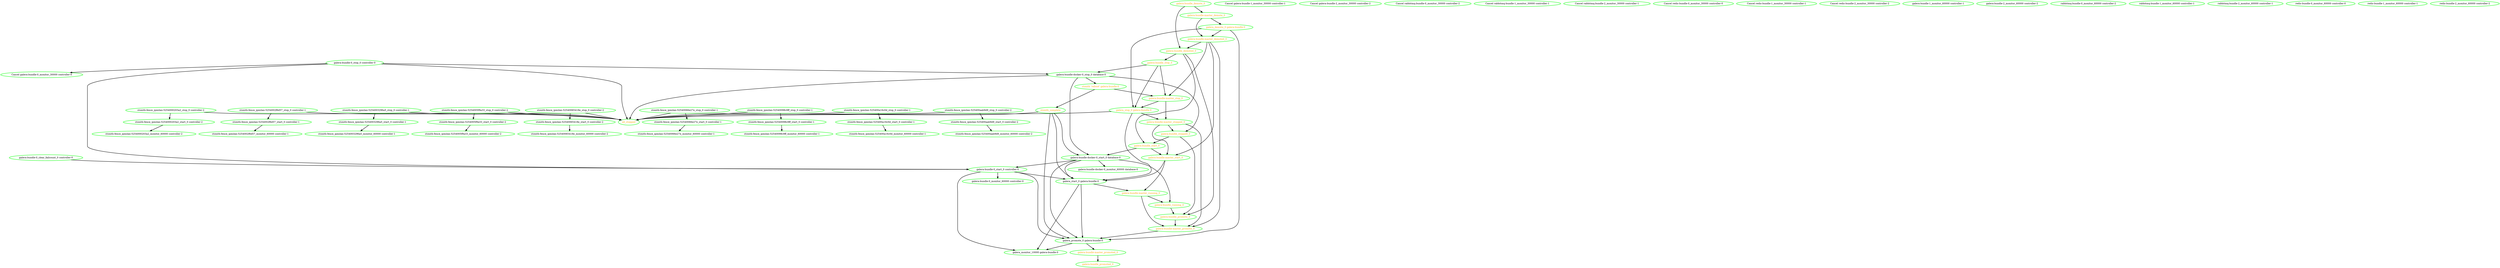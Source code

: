 digraph "g" {
"Cancel galera-bundle-0_monitor_30000 controller-0" [ style=bold color="green" fontcolor="black"]
"Cancel galera-bundle-1_monitor_30000 controller-1" [ style=bold color="green" fontcolor="black"]
"Cancel galera-bundle-2_monitor_30000 controller-2" [ style=bold color="green" fontcolor="black"]
"Cancel rabbitmq-bundle-0_monitor_30000 controller-2" [ style=bold color="green" fontcolor="black"]
"Cancel rabbitmq-bundle-1_monitor_30000 controller-1" [ style=bold color="green" fontcolor="black"]
"Cancel rabbitmq-bundle-2_monitor_30000 controller-1" [ style=bold color="green" fontcolor="black"]
"Cancel redis-bundle-0_monitor_30000 controller-0" [ style=bold color="green" fontcolor="black"]
"Cancel redis-bundle-1_monitor_30000 controller-1" [ style=bold color="green" fontcolor="black"]
"Cancel redis-bundle-2_monitor_30000 controller-2" [ style=bold color="green" fontcolor="black"]
"all_stopped" [ style=bold color="green" fontcolor="orange"]
"galera-bundle-0_clear_failcount_0 controller-0" -> "galera-bundle-0_start_0 controller-0" [ style = bold]
"galera-bundle-0_clear_failcount_0 controller-0" [ style=bold color="green" fontcolor="black"]
"galera-bundle-0_monitor_60000 controller-0" [ style=bold color="green" fontcolor="black"]
"galera-bundle-0_start_0 controller-0" -> "galera-bundle-0_monitor_60000 controller-0" [ style = bold]
"galera-bundle-0_start_0 controller-0" -> "galera_monitor_10000 galera-bundle-0" [ style = bold]
"galera-bundle-0_start_0 controller-0" -> "galera_promote_0 galera-bundle-0" [ style = bold]
"galera-bundle-0_start_0 controller-0" -> "galera_start_0 galera-bundle-0" [ style = bold]
"galera-bundle-0_start_0 controller-0" [ style=bold color="green" fontcolor="black"]
"galera-bundle-0_stop_0 controller-0" -> "Cancel galera-bundle-0_monitor_30000 controller-0" [ style = bold]
"galera-bundle-0_stop_0 controller-0" -> "all_stopped" [ style = bold]
"galera-bundle-0_stop_0 controller-0" -> "galera-bundle-0_start_0 controller-0" [ style = bold]
"galera-bundle-0_stop_0 controller-0" -> "galera-bundle-docker-0_stop_0 database-0" [ style = bold]
"galera-bundle-0_stop_0 controller-0" [ style=bold color="green" fontcolor="black"]
"galera-bundle-1_monitor_60000 controller-1" [ style=bold color="green" fontcolor="black"]
"galera-bundle-2_monitor_60000 controller-2" [ style=bold color="green" fontcolor="black"]
"galera-bundle-docker-0_monitor_60000 database-0" [ style=bold color="green" fontcolor="black"]
"galera-bundle-docker-0_start_0 database-0" -> "galera-bundle-0_start_0 controller-0" [ style = bold]
"galera-bundle-docker-0_start_0 database-0" -> "galera-bundle-docker-0_monitor_60000 database-0" [ style = bold]
"galera-bundle-docker-0_start_0 database-0" -> "galera-bundle_running_0" [ style = bold]
"galera-bundle-docker-0_start_0 database-0" -> "galera_promote_0 galera-bundle-0" [ style = bold]
"galera-bundle-docker-0_start_0 database-0" -> "galera_start_0 galera-bundle-0" [ style = bold]
"galera-bundle-docker-0_start_0 database-0" [ style=bold color="green" fontcolor="black"]
"galera-bundle-docker-0_stop_0 database-0" -> "all_stopped" [ style = bold]
"galera-bundle-docker-0_stop_0 database-0" -> "galera-bundle-docker-0_start_0 database-0" [ style = bold]
"galera-bundle-docker-0_stop_0 database-0" -> "galera-bundle_stopped_0" [ style = bold]
"galera-bundle-docker-0_stop_0 database-0" -> "stonith 'reboot' galera-bundle-0" [ style = bold]
"galera-bundle-docker-0_stop_0 database-0" [ style=bold color="green" fontcolor="black"]
"galera-bundle-master_demote_0" -> "galera-bundle-master_demoted_0" [ style = bold]
"galera-bundle-master_demote_0" -> "galera_demote_0 galera-bundle-0" [ style = bold]
"galera-bundle-master_demote_0" [ style=bold color="green" fontcolor="orange"]
"galera-bundle-master_demoted_0" -> "galera-bundle-master_promote_0" [ style = bold]
"galera-bundle-master_demoted_0" -> "galera-bundle-master_start_0" [ style = bold]
"galera-bundle-master_demoted_0" -> "galera-bundle-master_stop_0" [ style = bold]
"galera-bundle-master_demoted_0" -> "galera-bundle_demoted_0" [ style = bold]
"galera-bundle-master_demoted_0" [ style=bold color="green" fontcolor="orange"]
"galera-bundle-master_promote_0" -> "galera_promote_0 galera-bundle-0" [ style = bold]
"galera-bundle-master_promote_0" [ style=bold color="green" fontcolor="orange"]
"galera-bundle-master_promoted_0" -> "galera-bundle_promoted_0" [ style = bold]
"galera-bundle-master_promoted_0" [ style=bold color="green" fontcolor="orange"]
"galera-bundle-master_running_0" -> "galera-bundle-master_promote_0" [ style = bold]
"galera-bundle-master_running_0" -> "galera-bundle_running_0" [ style = bold]
"galera-bundle-master_running_0" [ style=bold color="green" fontcolor="orange"]
"galera-bundle-master_start_0" -> "galera-bundle-master_running_0" [ style = bold]
"galera-bundle-master_start_0" -> "galera_start_0 galera-bundle-0" [ style = bold]
"galera-bundle-master_start_0" [ style=bold color="green" fontcolor="orange"]
"galera-bundle-master_stop_0" -> "galera-bundle-master_stopped_0" [ style = bold]
"galera-bundle-master_stop_0" -> "galera_stop_0 galera-bundle-0" [ style = bold]
"galera-bundle-master_stop_0" [ style=bold color="green" fontcolor="orange"]
"galera-bundle-master_stopped_0" -> "galera-bundle-master_promote_0" [ style = bold]
"galera-bundle-master_stopped_0" -> "galera-bundle-master_start_0" [ style = bold]
"galera-bundle-master_stopped_0" -> "galera-bundle_stopped_0" [ style = bold]
"galera-bundle-master_stopped_0" [ style=bold color="green" fontcolor="orange"]
"galera-bundle_demote_0" -> "galera-bundle-master_demote_0" [ style = bold]
"galera-bundle_demote_0" -> "galera-bundle_demoted_0" [ style = bold]
"galera-bundle_demote_0" [ style=bold color="green" fontcolor="orange"]
"galera-bundle_demoted_0" -> "galera-bundle_promote_0" [ style = bold]
"galera-bundle_demoted_0" -> "galera-bundle_start_0" [ style = bold]
"galera-bundle_demoted_0" -> "galera-bundle_stop_0" [ style = bold]
"galera-bundle_demoted_0" [ style=bold color="green" fontcolor="orange"]
"galera-bundle_promote_0" -> "galera-bundle-master_promote_0" [ style = bold]
"galera-bundle_promote_0" [ style=bold color="green" fontcolor="orange"]
"galera-bundle_promoted_0" [ style=bold color="green" fontcolor="orange"]
"galera-bundle_running_0" -> "galera-bundle_promote_0" [ style = bold]
"galera-bundle_running_0" [ style=bold color="green" fontcolor="orange"]
"galera-bundle_start_0" -> "galera-bundle-docker-0_start_0 database-0" [ style = bold]
"galera-bundle_start_0" -> "galera-bundle-master_start_0" [ style = bold]
"galera-bundle_start_0" [ style=bold color="green" fontcolor="orange"]
"galera-bundle_stop_0" -> "galera-bundle-docker-0_stop_0 database-0" [ style = bold]
"galera-bundle_stop_0" -> "galera-bundle-master_stop_0" [ style = bold]
"galera-bundle_stop_0" -> "galera_stop_0 galera-bundle-0" [ style = bold]
"galera-bundle_stop_0" [ style=bold color="green" fontcolor="orange"]
"galera-bundle_stopped_0" -> "galera-bundle_promote_0" [ style = bold]
"galera-bundle_stopped_0" -> "galera-bundle_start_0" [ style = bold]
"galera-bundle_stopped_0" [ style=bold color="green" fontcolor="orange"]
"galera_demote_0 galera-bundle-0" -> "galera-bundle-master_demoted_0" [ style = bold]
"galera_demote_0 galera-bundle-0" -> "galera_promote_0 galera-bundle-0" [ style = bold]
"galera_demote_0 galera-bundle-0" -> "galera_stop_0 galera-bundle-0" [ style = bold]
"galera_demote_0 galera-bundle-0" [ style=bold color="green" fontcolor="orange"]
"galera_monitor_10000 galera-bundle-0" [ style=bold color="green" fontcolor="black"]
"galera_promote_0 galera-bundle-0" -> "galera-bundle-master_promoted_0" [ style = bold]
"galera_promote_0 galera-bundle-0" -> "galera_monitor_10000 galera-bundle-0" [ style = bold]
"galera_promote_0 galera-bundle-0" [ style=bold color="green" fontcolor="black"]
"galera_start_0 galera-bundle-0" -> "galera-bundle-master_running_0" [ style = bold]
"galera_start_0 galera-bundle-0" -> "galera_monitor_10000 galera-bundle-0" [ style = bold]
"galera_start_0 galera-bundle-0" -> "galera_promote_0 galera-bundle-0" [ style = bold]
"galera_start_0 galera-bundle-0" [ style=bold color="green" fontcolor="black"]
"galera_stop_0 galera-bundle-0" -> "all_stopped" [ style = bold]
"galera_stop_0 galera-bundle-0" -> "galera-bundle-master_stopped_0" [ style = bold]
"galera_stop_0 galera-bundle-0" -> "galera_start_0 galera-bundle-0" [ style = bold]
"galera_stop_0 galera-bundle-0" [ style=bold color="green" fontcolor="orange"]
"rabbitmq-bundle-0_monitor_60000 controller-2" [ style=bold color="green" fontcolor="black"]
"rabbitmq-bundle-1_monitor_60000 controller-1" [ style=bold color="green" fontcolor="black"]
"rabbitmq-bundle-2_monitor_60000 controller-1" [ style=bold color="green" fontcolor="black"]
"redis-bundle-0_monitor_60000 controller-0" [ style=bold color="green" fontcolor="black"]
"redis-bundle-1_monitor_60000 controller-1" [ style=bold color="green" fontcolor="black"]
"redis-bundle-2_monitor_60000 controller-2" [ style=bold color="green" fontcolor="black"]
"stonith 'reboot' galera-bundle-0" -> "galera-bundle-master_stop_0" [ style = bold]
"stonith 'reboot' galera-bundle-0" -> "stonith_complete" [ style = bold]
"stonith 'reboot' galera-bundle-0" [ style=bold color="green" fontcolor="orange"]
"stonith-fence_ipmilan-5254000203a2_monitor_60000 controller-2" [ style=bold color="green" fontcolor="black"]
"stonith-fence_ipmilan-5254000203a2_start_0 controller-2" -> "stonith-fence_ipmilan-5254000203a2_monitor_60000 controller-2" [ style = bold]
"stonith-fence_ipmilan-5254000203a2_start_0 controller-2" [ style=bold color="green" fontcolor="black"]
"stonith-fence_ipmilan-5254000203a2_stop_0 controller-2" -> "all_stopped" [ style = bold]
"stonith-fence_ipmilan-5254000203a2_stop_0 controller-2" -> "stonith-fence_ipmilan-5254000203a2_start_0 controller-2" [ style = bold]
"stonith-fence_ipmilan-5254000203a2_stop_0 controller-2" [ style=bold color="green" fontcolor="black"]
"stonith-fence_ipmilan-5254002f6d57_monitor_60000 controller-1" [ style=bold color="green" fontcolor="black"]
"stonith-fence_ipmilan-5254002f6d57_start_0 controller-1" -> "stonith-fence_ipmilan-5254002f6d57_monitor_60000 controller-1" [ style = bold]
"stonith-fence_ipmilan-5254002f6d57_start_0 controller-1" [ style=bold color="green" fontcolor="black"]
"stonith-fence_ipmilan-5254002f6d57_stop_0 controller-1" -> "all_stopped" [ style = bold]
"stonith-fence_ipmilan-5254002f6d57_stop_0 controller-1" -> "stonith-fence_ipmilan-5254002f6d57_start_0 controller-1" [ style = bold]
"stonith-fence_ipmilan-5254002f6d57_stop_0 controller-1" [ style=bold color="green" fontcolor="black"]
"stonith-fence_ipmilan-5254003296a5_monitor_60000 controller-1" [ style=bold color="green" fontcolor="black"]
"stonith-fence_ipmilan-5254003296a5_start_0 controller-1" -> "stonith-fence_ipmilan-5254003296a5_monitor_60000 controller-1" [ style = bold]
"stonith-fence_ipmilan-5254003296a5_start_0 controller-1" [ style=bold color="green" fontcolor="black"]
"stonith-fence_ipmilan-5254003296a5_stop_0 controller-1" -> "all_stopped" [ style = bold]
"stonith-fence_ipmilan-5254003296a5_stop_0 controller-1" -> "stonith-fence_ipmilan-5254003296a5_start_0 controller-1" [ style = bold]
"stonith-fence_ipmilan-5254003296a5_stop_0 controller-1" [ style=bold color="green" fontcolor="black"]
"stonith-fence_ipmilan-5254005f9a33_monitor_60000 controller-2" [ style=bold color="green" fontcolor="black"]
"stonith-fence_ipmilan-5254005f9a33_start_0 controller-2" -> "stonith-fence_ipmilan-5254005f9a33_monitor_60000 controller-2" [ style = bold]
"stonith-fence_ipmilan-5254005f9a33_start_0 controller-2" [ style=bold color="green" fontcolor="black"]
"stonith-fence_ipmilan-5254005f9a33_stop_0 controller-2" -> "all_stopped" [ style = bold]
"stonith-fence_ipmilan-5254005f9a33_stop_0 controller-2" -> "stonith-fence_ipmilan-5254005f9a33_start_0 controller-2" [ style = bold]
"stonith-fence_ipmilan-5254005f9a33_stop_0 controller-2" [ style=bold color="green" fontcolor="black"]
"stonith-fence_ipmilan-52540065418e_monitor_60000 controller-2" [ style=bold color="green" fontcolor="black"]
"stonith-fence_ipmilan-52540065418e_start_0 controller-2" -> "stonith-fence_ipmilan-52540065418e_monitor_60000 controller-2" [ style = bold]
"stonith-fence_ipmilan-52540065418e_start_0 controller-2" [ style=bold color="green" fontcolor="black"]
"stonith-fence_ipmilan-52540065418e_stop_0 controller-2" -> "all_stopped" [ style = bold]
"stonith-fence_ipmilan-52540065418e_stop_0 controller-2" -> "stonith-fence_ipmilan-52540065418e_start_0 controller-2" [ style = bold]
"stonith-fence_ipmilan-52540065418e_stop_0 controller-2" [ style=bold color="green" fontcolor="black"]
"stonith-fence_ipmilan-52540066e27e_monitor_60000 controller-1" [ style=bold color="green" fontcolor="black"]
"stonith-fence_ipmilan-52540066e27e_start_0 controller-1" -> "stonith-fence_ipmilan-52540066e27e_monitor_60000 controller-1" [ style = bold]
"stonith-fence_ipmilan-52540066e27e_start_0 controller-1" [ style=bold color="green" fontcolor="black"]
"stonith-fence_ipmilan-52540066e27e_stop_0 controller-1" -> "all_stopped" [ style = bold]
"stonith-fence_ipmilan-52540066e27e_stop_0 controller-1" -> "stonith-fence_ipmilan-52540066e27e_start_0 controller-1" [ style = bold]
"stonith-fence_ipmilan-52540066e27e_stop_0 controller-1" [ style=bold color="green" fontcolor="black"]
"stonith-fence_ipmilan-52540098c9ff_monitor_60000 controller-1" [ style=bold color="green" fontcolor="black"]
"stonith-fence_ipmilan-52540098c9ff_start_0 controller-1" -> "stonith-fence_ipmilan-52540098c9ff_monitor_60000 controller-1" [ style = bold]
"stonith-fence_ipmilan-52540098c9ff_start_0 controller-1" [ style=bold color="green" fontcolor="black"]
"stonith-fence_ipmilan-52540098c9ff_stop_0 controller-1" -> "all_stopped" [ style = bold]
"stonith-fence_ipmilan-52540098c9ff_stop_0 controller-1" -> "stonith-fence_ipmilan-52540098c9ff_start_0 controller-1" [ style = bold]
"stonith-fence_ipmilan-52540098c9ff_stop_0 controller-1" [ style=bold color="green" fontcolor="black"]
"stonith-fence_ipmilan-525400a16c0d_monitor_60000 controller-1" [ style=bold color="green" fontcolor="black"]
"stonith-fence_ipmilan-525400a16c0d_start_0 controller-1" -> "stonith-fence_ipmilan-525400a16c0d_monitor_60000 controller-1" [ style = bold]
"stonith-fence_ipmilan-525400a16c0d_start_0 controller-1" [ style=bold color="green" fontcolor="black"]
"stonith-fence_ipmilan-525400a16c0d_stop_0 controller-1" -> "all_stopped" [ style = bold]
"stonith-fence_ipmilan-525400a16c0d_stop_0 controller-1" -> "stonith-fence_ipmilan-525400a16c0d_start_0 controller-1" [ style = bold]
"stonith-fence_ipmilan-525400a16c0d_stop_0 controller-1" [ style=bold color="green" fontcolor="black"]
"stonith-fence_ipmilan-525400aab9d9_monitor_60000 controller-2" [ style=bold color="green" fontcolor="black"]
"stonith-fence_ipmilan-525400aab9d9_start_0 controller-2" -> "stonith-fence_ipmilan-525400aab9d9_monitor_60000 controller-2" [ style = bold]
"stonith-fence_ipmilan-525400aab9d9_start_0 controller-2" [ style=bold color="green" fontcolor="black"]
"stonith-fence_ipmilan-525400aab9d9_stop_0 controller-2" -> "all_stopped" [ style = bold]
"stonith-fence_ipmilan-525400aab9d9_stop_0 controller-2" -> "stonith-fence_ipmilan-525400aab9d9_start_0 controller-2" [ style = bold]
"stonith-fence_ipmilan-525400aab9d9_stop_0 controller-2" [ style=bold color="green" fontcolor="black"]
"stonith_complete" -> "all_stopped" [ style = bold]
"stonith_complete" -> "galera-bundle-docker-0_start_0 database-0" [ style = bold]
"stonith_complete" -> "galera_promote_0 galera-bundle-0" [ style = bold]
"stonith_complete" -> "galera_start_0 galera-bundle-0" [ style = bold]
"stonith_complete" [ style=bold color="green" fontcolor="orange"]
}
